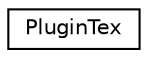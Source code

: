 digraph G
{
  edge [fontname="Helvetica",fontsize="10",labelfontname="Helvetica",labelfontsize="10"];
  node [fontname="Helvetica",fontsize="10",shape=record];
  rankdir=LR;
  Node1 [label="PluginTex",height=0.2,width=0.4,color="black", fillcolor="white", style="filled",URL="$db/dc9/structPluginTex.html"];
}
